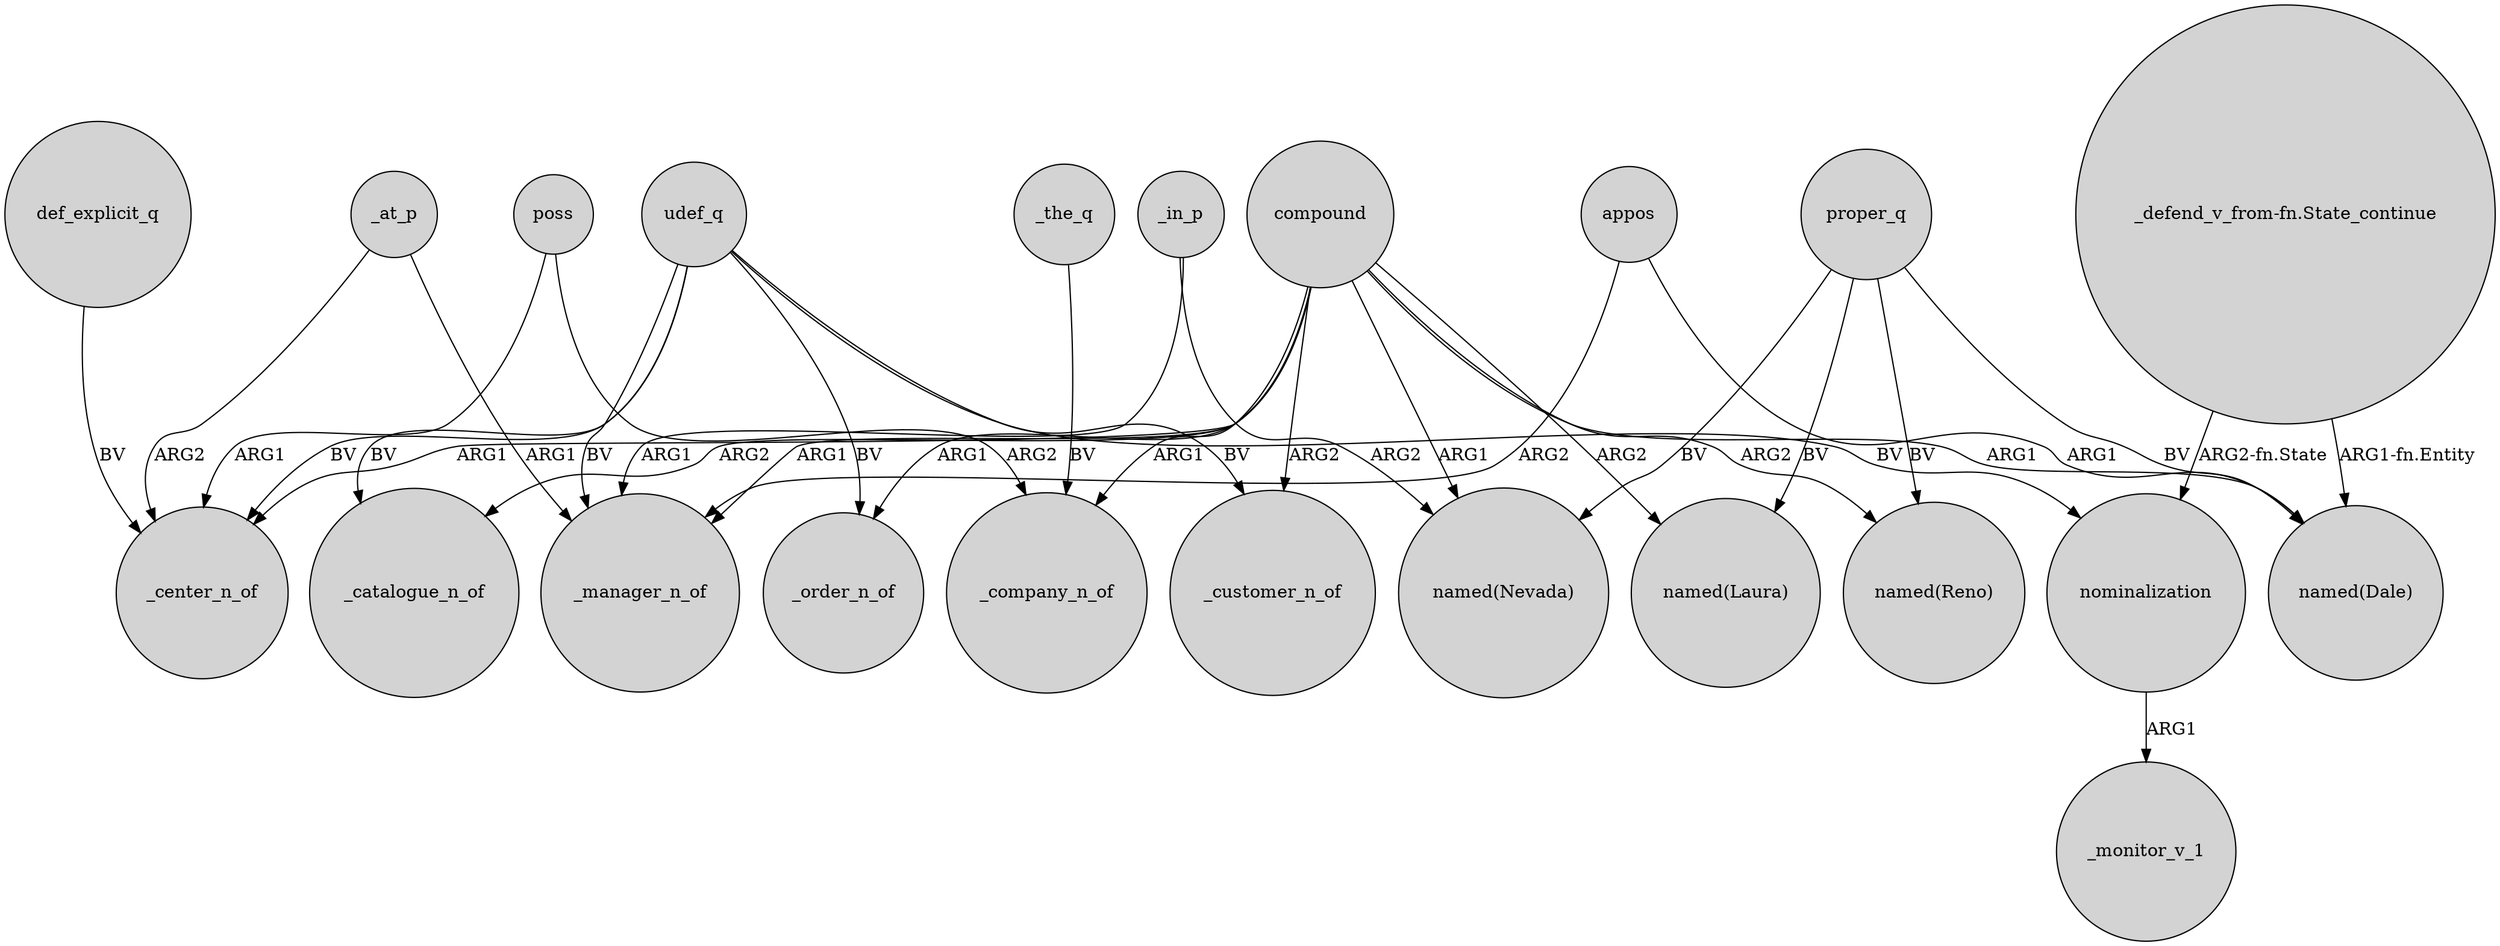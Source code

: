 digraph {
	node [shape=circle style=filled]
	poss -> _center_n_of [label=ARG1]
	compound -> _order_n_of [label=ARG1]
	udef_q -> _catalogue_n_of [label=BV]
	compound -> _center_n_of [label=ARG1]
	_at_p -> _center_n_of [label=ARG2]
	udef_q -> _manager_n_of [label=BV]
	def_explicit_q -> _center_n_of [label=BV]
	udef_q -> nominalization [label=BV]
	udef_q -> _order_n_of [label=BV]
	_in_p -> _manager_n_of [label=ARG1]
	compound -> _company_n_of [label=ARG1]
	nominalization -> _monitor_v_1 [label=ARG1]
	compound -> "named(Laura)" [label=ARG2]
	_in_p -> "named(Nevada)" [label=ARG2]
	poss -> _company_n_of [label=ARG2]
	_at_p -> _manager_n_of [label=ARG1]
	"_defend_v_from-fn.State_continue" -> nominalization [label="ARG2-fn.State"]
	proper_q -> "named(Laura)" [label=BV]
	compound -> "named(Dale)" [label=ARG1]
	compound -> _catalogue_n_of [label=ARG2]
	udef_q -> _customer_n_of [label=BV]
	appos -> _manager_n_of [label=ARG2]
	proper_q -> "named(Nevada)" [label=BV]
	compound -> "named(Reno)" [label=ARG2]
	udef_q -> _center_n_of [label=BV]
	proper_q -> "named(Reno)" [label=BV]
	compound -> _customer_n_of [label=ARG2]
	compound -> _manager_n_of [label=ARG1]
	appos -> "named(Dale)" [label=ARG1]
	_the_q -> _company_n_of [label=BV]
	"_defend_v_from-fn.State_continue" -> "named(Dale)" [label="ARG1-fn.Entity"]
	compound -> "named(Nevada)" [label=ARG1]
	proper_q -> "named(Dale)" [label=BV]
}
